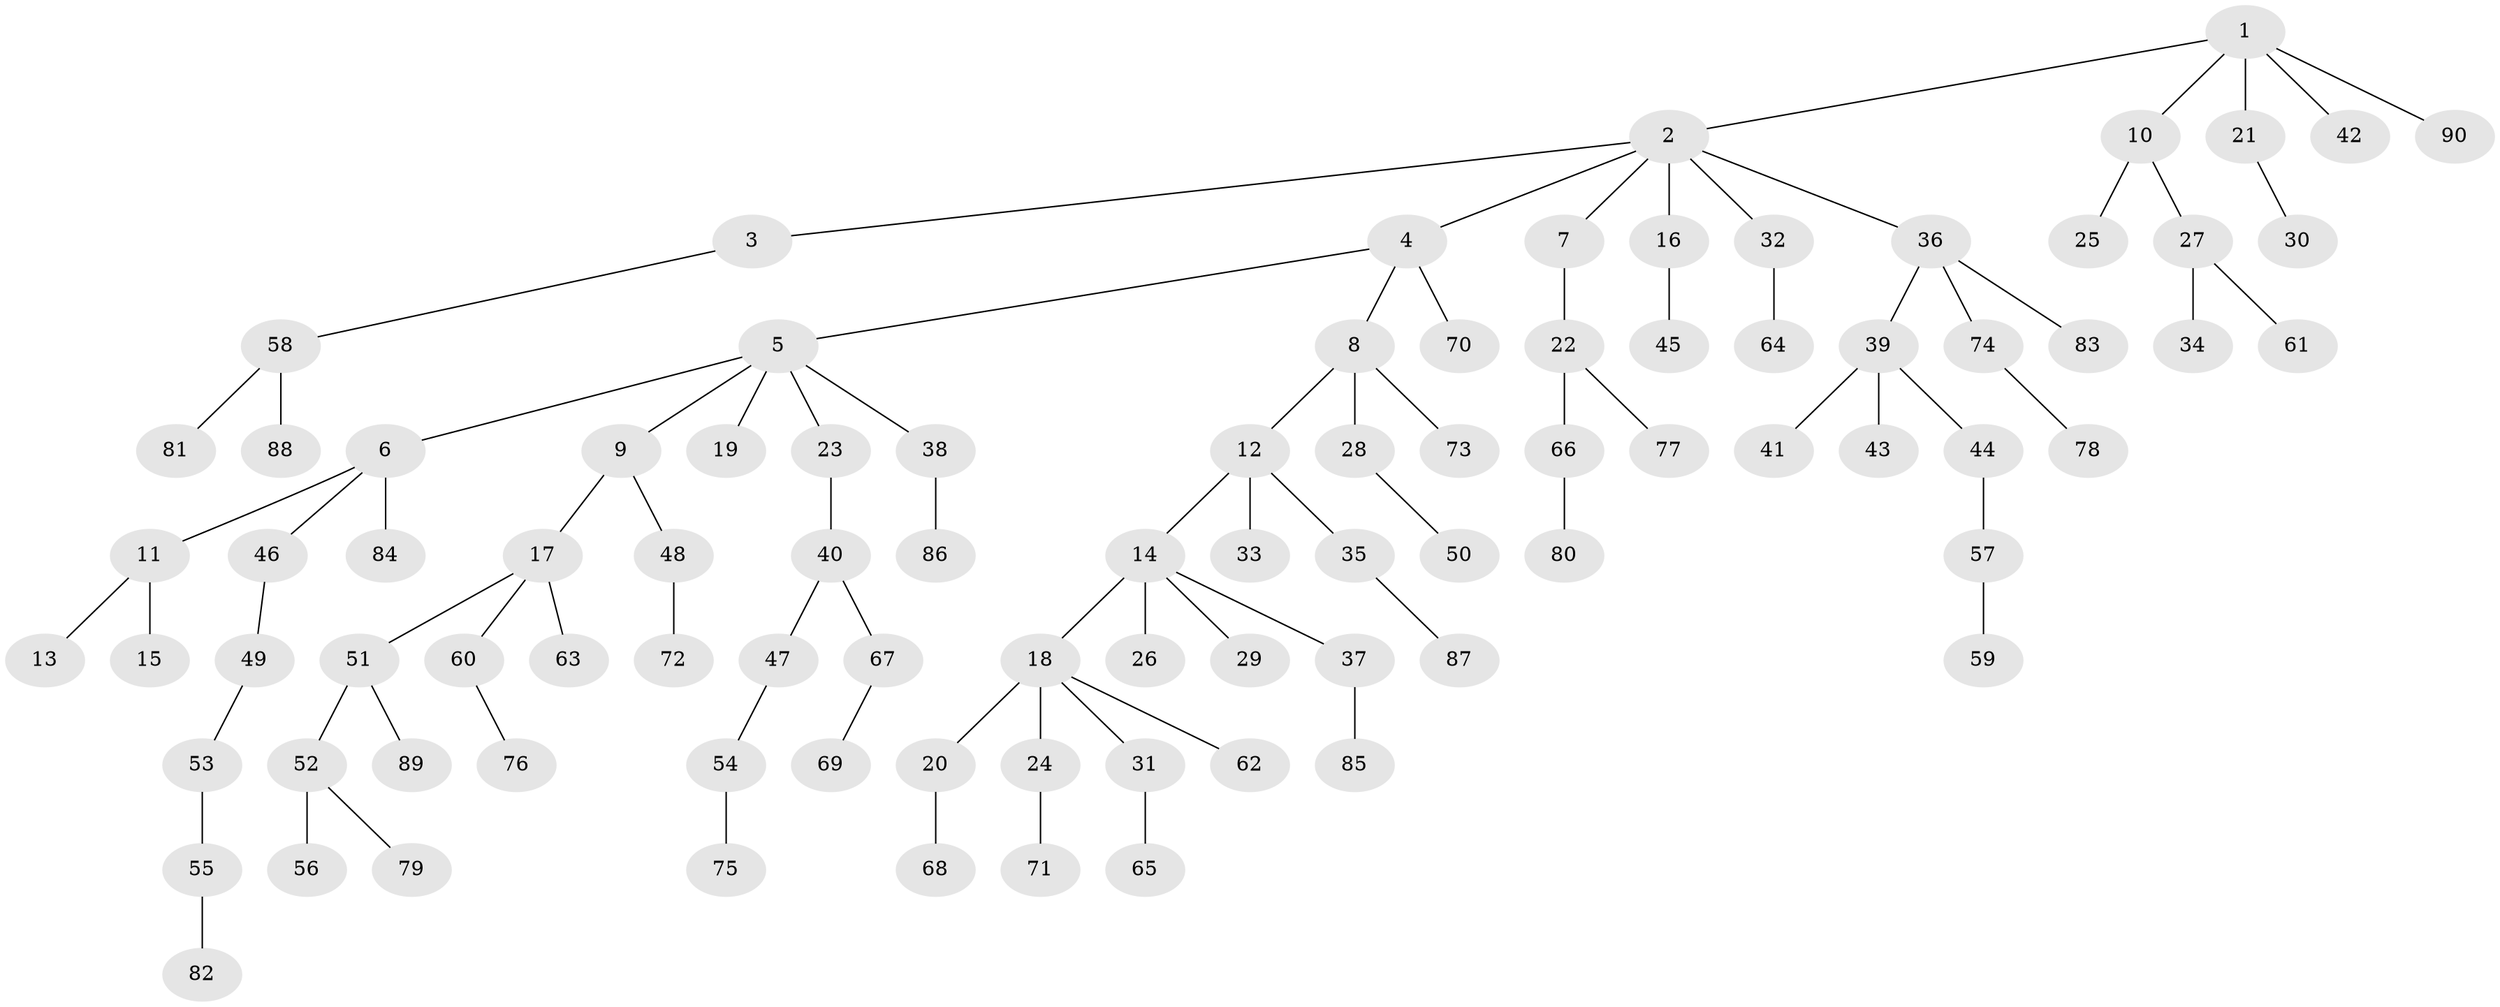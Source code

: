 // Generated by graph-tools (version 1.1) at 2025/36/03/09/25 02:36:58]
// undirected, 90 vertices, 89 edges
graph export_dot {
graph [start="1"]
  node [color=gray90,style=filled];
  1;
  2;
  3;
  4;
  5;
  6;
  7;
  8;
  9;
  10;
  11;
  12;
  13;
  14;
  15;
  16;
  17;
  18;
  19;
  20;
  21;
  22;
  23;
  24;
  25;
  26;
  27;
  28;
  29;
  30;
  31;
  32;
  33;
  34;
  35;
  36;
  37;
  38;
  39;
  40;
  41;
  42;
  43;
  44;
  45;
  46;
  47;
  48;
  49;
  50;
  51;
  52;
  53;
  54;
  55;
  56;
  57;
  58;
  59;
  60;
  61;
  62;
  63;
  64;
  65;
  66;
  67;
  68;
  69;
  70;
  71;
  72;
  73;
  74;
  75;
  76;
  77;
  78;
  79;
  80;
  81;
  82;
  83;
  84;
  85;
  86;
  87;
  88;
  89;
  90;
  1 -- 2;
  1 -- 10;
  1 -- 21;
  1 -- 42;
  1 -- 90;
  2 -- 3;
  2 -- 4;
  2 -- 7;
  2 -- 16;
  2 -- 32;
  2 -- 36;
  3 -- 58;
  4 -- 5;
  4 -- 8;
  4 -- 70;
  5 -- 6;
  5 -- 9;
  5 -- 19;
  5 -- 23;
  5 -- 38;
  6 -- 11;
  6 -- 46;
  6 -- 84;
  7 -- 22;
  8 -- 12;
  8 -- 28;
  8 -- 73;
  9 -- 17;
  9 -- 48;
  10 -- 25;
  10 -- 27;
  11 -- 13;
  11 -- 15;
  12 -- 14;
  12 -- 33;
  12 -- 35;
  14 -- 18;
  14 -- 26;
  14 -- 29;
  14 -- 37;
  16 -- 45;
  17 -- 51;
  17 -- 60;
  17 -- 63;
  18 -- 20;
  18 -- 24;
  18 -- 31;
  18 -- 62;
  20 -- 68;
  21 -- 30;
  22 -- 66;
  22 -- 77;
  23 -- 40;
  24 -- 71;
  27 -- 34;
  27 -- 61;
  28 -- 50;
  31 -- 65;
  32 -- 64;
  35 -- 87;
  36 -- 39;
  36 -- 74;
  36 -- 83;
  37 -- 85;
  38 -- 86;
  39 -- 41;
  39 -- 43;
  39 -- 44;
  40 -- 47;
  40 -- 67;
  44 -- 57;
  46 -- 49;
  47 -- 54;
  48 -- 72;
  49 -- 53;
  51 -- 52;
  51 -- 89;
  52 -- 56;
  52 -- 79;
  53 -- 55;
  54 -- 75;
  55 -- 82;
  57 -- 59;
  58 -- 81;
  58 -- 88;
  60 -- 76;
  66 -- 80;
  67 -- 69;
  74 -- 78;
}
